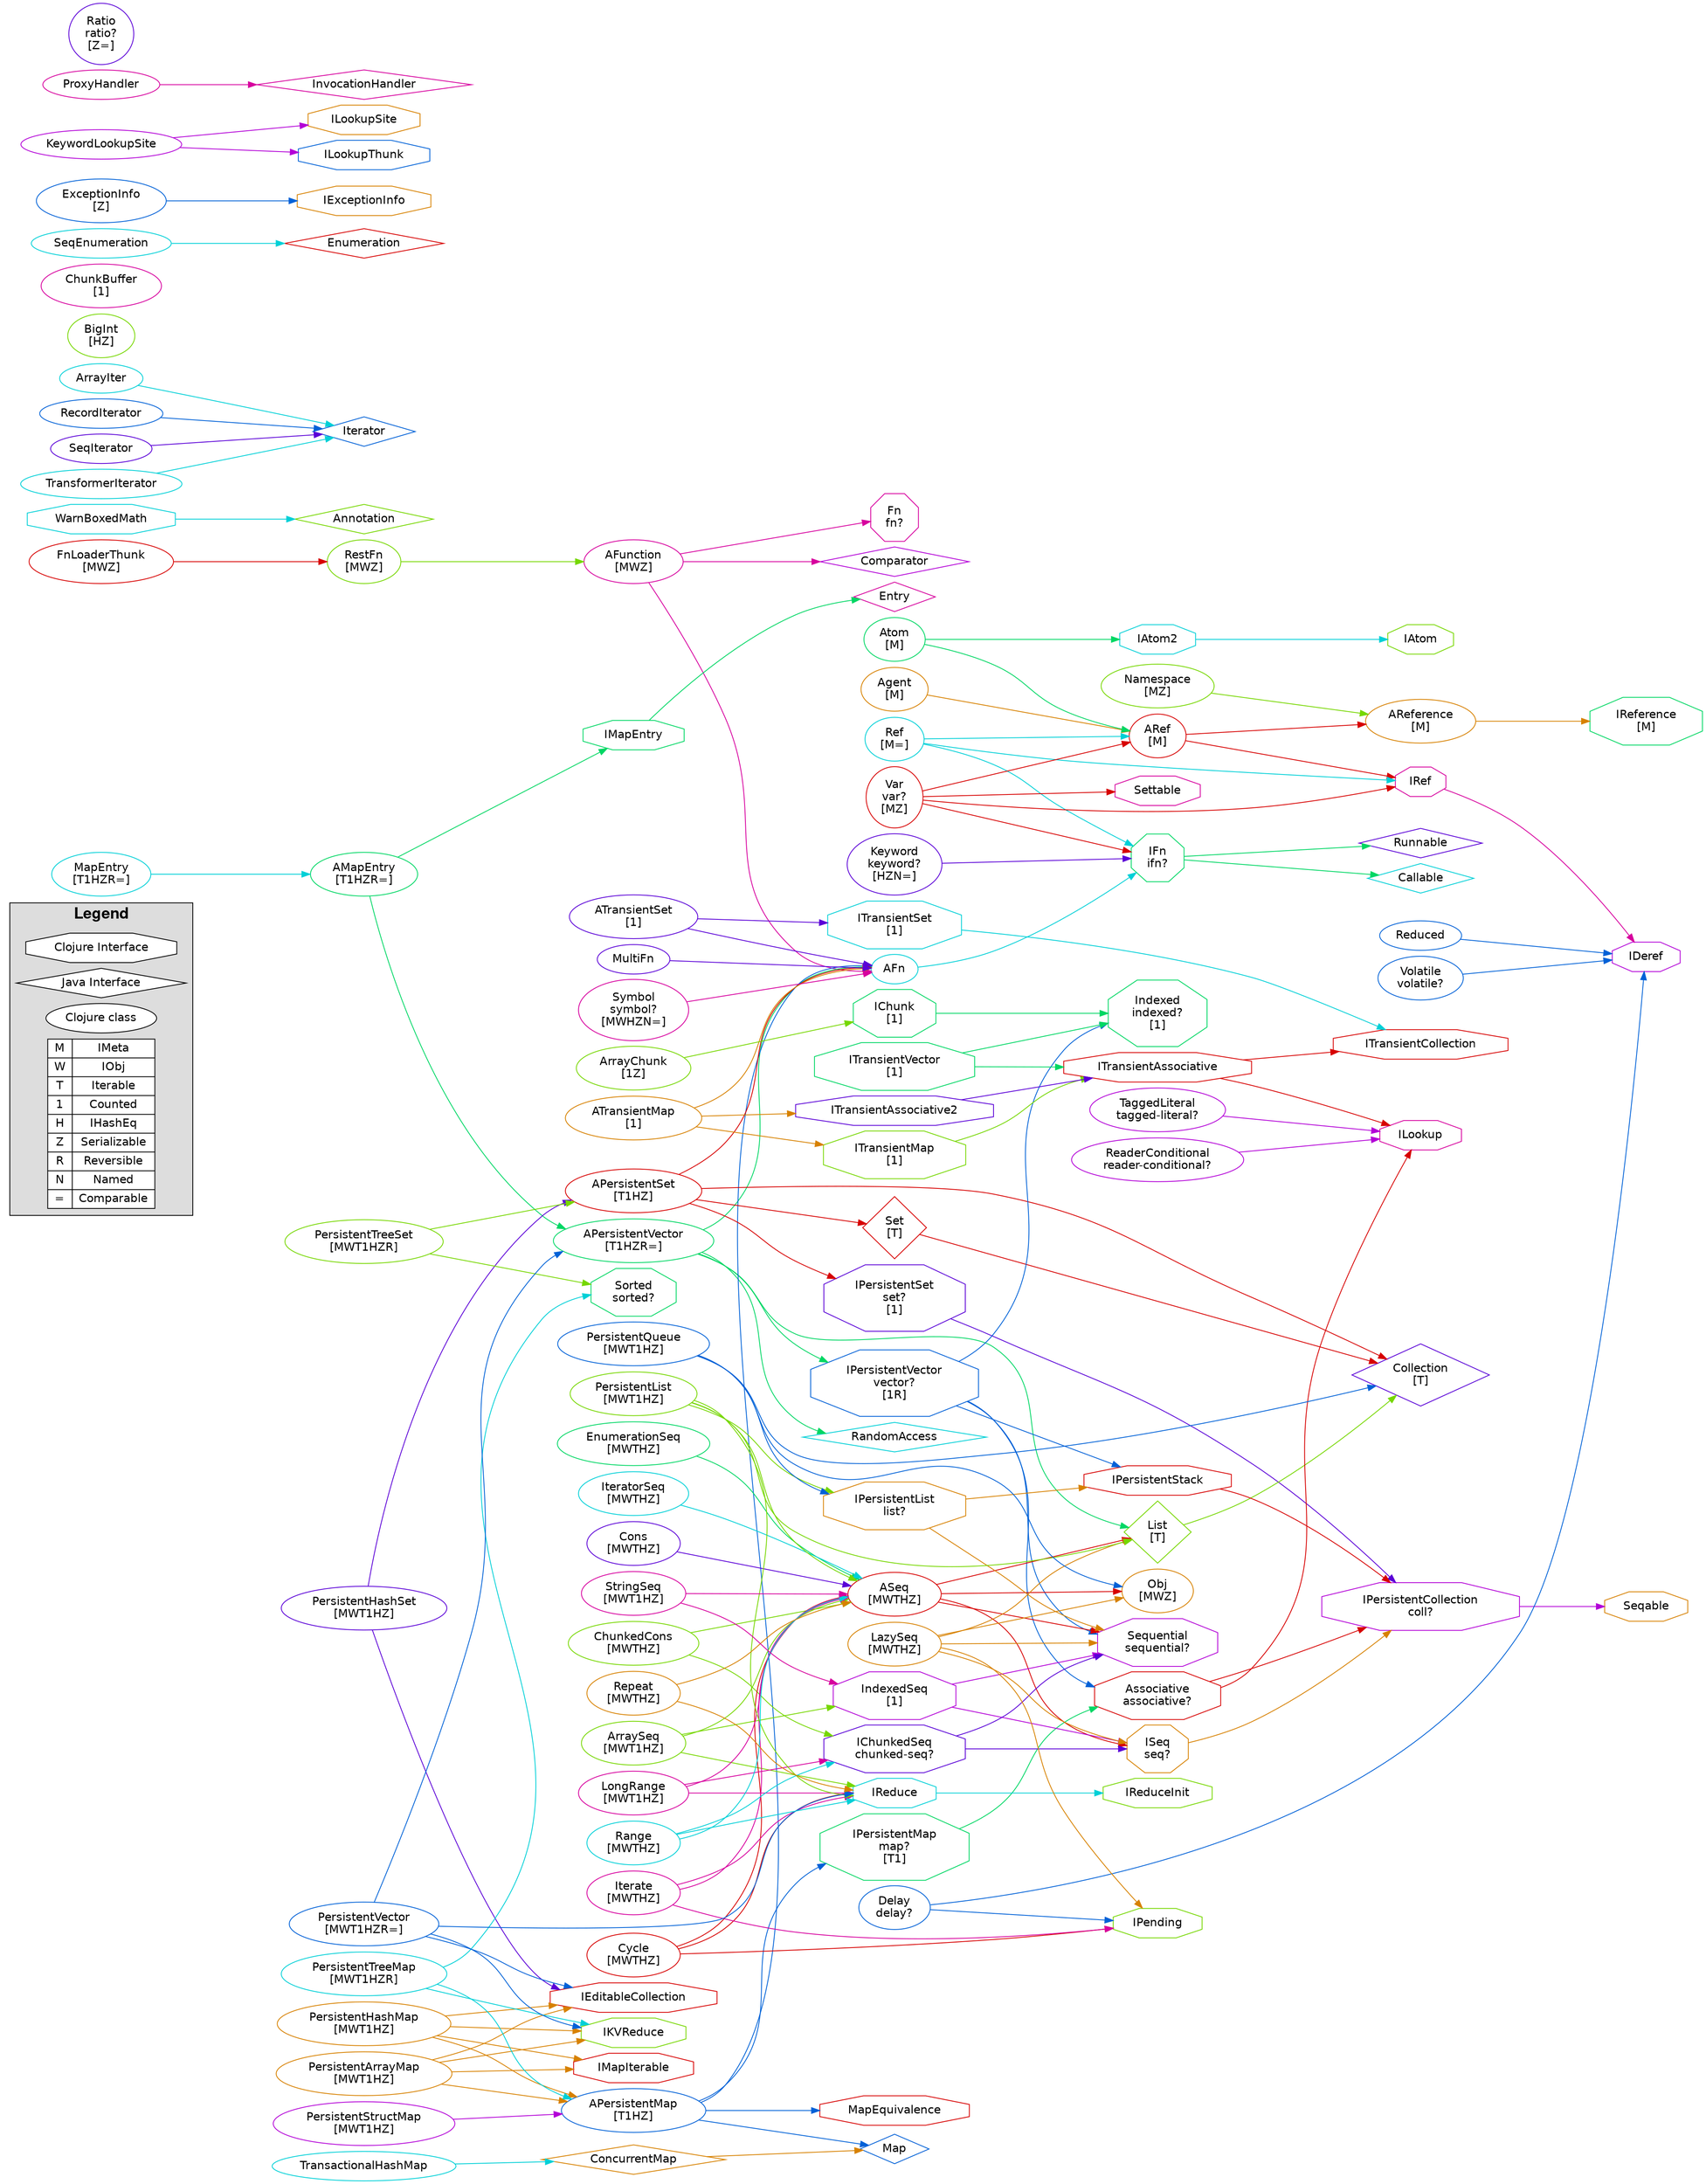 digraph {
  rankdir=LR;
  dpi=55;
  nodesep=0.10;
  ranksep=1.2;
  mclimit=2500.0;
  node[ fontname=Helvetica shape=box ];

  subgraph cluster_legend {
    label="Legend"
    fontname="Helvetica Bold"
    fontsize=19
    bgcolor="#dddddd"
    "Clojure Interface" [ shape=octagon fillcolor="#ffffff" style=filled ];
    "Java Interface" [ shape=diamond fillcolor="#ffffff" style=filled ];
    "Clojure class" [ shape=oval fillcolor="#ffffff" style=filled ];
    
    badges [
      shape=record
      style=filled
      fillcolor="#ffffff"
      label="{{M|W|T|1|H|Z|R|N|=}|{IMeta|IObj|Iterable|Counted|IHashEq|Serializable|Reversible|Named|Comparable}}"
    ]
  }
  "class clojure.lang.AFn" [ label="AFn" color="#00d0d7" shape="oval"];
  "class clojure.lang.AFn" -> "interface clojure.lang.IFn" [ color="#00d0d7" ];
  "class clojure.lang.AFunction" [ label="AFunction\n[MWZ]" color="#d7009e" shape="oval"];
  "class clojure.lang.AFunction" -> "class clojure.lang.AFn" [ color="#d7009e" ];
  "class clojure.lang.AFunction" -> "interface java.util.Comparator" [ color="#d7009e" ];
  "class clojure.lang.AFunction" -> "interface clojure.lang.Fn" [ color="#d7009e" ];
  "class clojure.lang.AMapEntry" [ label="AMapEntry\n[T1HZR=]" color="#00d764" shape="oval"];
  "class clojure.lang.AMapEntry" -> "class clojure.lang.APersistentVector" [ color="#00d764" ];
  "class clojure.lang.AMapEntry" -> "interface clojure.lang.IMapEntry" [ color="#00d764" ];
  "class clojure.lang.APersistentMap" [ label="APersistentMap\n[T1HZ]" color="#0061d7" shape="oval"];
  "class clojure.lang.APersistentMap" -> "class clojure.lang.AFn" [ color="#0061d7" ];
  "class clojure.lang.APersistentMap" -> "interface clojure.lang.IPersistentMap" [ color="#0061d7" ];
  "class clojure.lang.APersistentMap" -> "interface java.util.Map" [ color="#0061d7" ];
  "class clojure.lang.APersistentMap" -> "interface clojure.lang.MapEquivalence" [ color="#0061d7" ];
  "class clojure.lang.APersistentSet" [ label="APersistentSet\n[T1HZ]" color="#d70000" shape="oval"];
  "class clojure.lang.APersistentSet" -> "class clojure.lang.AFn" [ color="#d70000" ];
  "class clojure.lang.APersistentSet" -> "interface clojure.lang.IPersistentSet" [ color="#d70000" ];
  "class clojure.lang.APersistentSet" -> "interface java.util.Collection" [ color="#d70000" ];
  "class clojure.lang.APersistentSet" -> "interface java.util.Set" [ color="#d70000" ];
  "class clojure.lang.APersistentVector" [ label="APersistentVector\n[T1HZR=]" color="#00d764" shape="oval"];
  "class clojure.lang.APersistentVector" -> "class clojure.lang.AFn" [ color="#00d764" ];
  "class clojure.lang.APersistentVector" -> "interface clojure.lang.IPersistentVector" [ color="#00d764" ];
  "class clojure.lang.APersistentVector" -> "interface java.util.List" [ color="#00d764" ];
  "class clojure.lang.APersistentVector" -> "interface java.util.RandomAccess" [ color="#00d764" ];
  "class clojure.lang.ARef" [ label="ARef\n[M]" color="#d70000" shape="oval"];
  "class clojure.lang.ARef" -> "class clojure.lang.AReference" [ color="#d70000" ];
  "class clojure.lang.ARef" -> "interface clojure.lang.IRef" [ color="#d70000" ];
  "class clojure.lang.AReference" [ label="AReference\n[M]" color="#d78100" shape="oval"];
  "class clojure.lang.AReference" -> "interface clojure.lang.IReference" [ color="#d78100" ];
  "class clojure.lang.ASeq" [ label="ASeq\n[MWTHZ]" color="#d70000" shape="oval"];
  "class clojure.lang.ASeq" -> "class clojure.lang.Obj" [ color="#d70000" ];
  "class clojure.lang.ASeq" -> "interface clojure.lang.ISeq" [ color="#d70000" ];
  "class clojure.lang.ASeq" -> "interface clojure.lang.Sequential" [ color="#d70000" ];
  "class clojure.lang.ASeq" -> "interface java.util.List" [ color="#d70000" ];
  "class clojure.lang.ATransientMap" [ label="ATransientMap\n[1]" color="#d78100" shape="oval"];
  "class clojure.lang.ATransientMap" -> "class clojure.lang.AFn" [ color="#d78100" ];
  "class clojure.lang.ATransientMap" -> "interface clojure.lang.ITransientMap" [ color="#d78100" ];
  "class clojure.lang.ATransientMap" -> "interface clojure.lang.ITransientAssociative2" [ color="#d78100" ];
  "class clojure.lang.ATransientSet" [ label="ATransientSet\n[1]" color="#5a00d7" shape="oval"];
  "class clojure.lang.ATransientSet" -> "class clojure.lang.AFn" [ color="#5a00d7" ];
  "class clojure.lang.ATransientSet" -> "interface clojure.lang.ITransientSet" [ color="#5a00d7" ];
  "class clojure.lang.Agent" [ label="Agent\n[M]" color="#d78100" shape="oval"];
  "class clojure.lang.Agent" -> "class clojure.lang.ARef" [ color="#d78100" ];
  "interface java.lang.annotation.Annotation" [ label="Annotation" color="#76d700" shape="diamond"];
  "class clojure.lang.ArrayChunk" [ label="ArrayChunk\n[1Z]" color="#76d700" shape="oval"];
  "class clojure.lang.ArrayChunk" -> "interface clojure.lang.IChunk" [ color="#76d700" ];
  "class clojure.lang.ArrayIter" [ label="ArrayIter" color="#00d0d7" shape="oval"];
  "class clojure.lang.ArrayIter" -> "interface java.util.Iterator" [ color="#00d0d7" ];
  "class clojure.lang.ArraySeq" [ label="ArraySeq\n[MWT1HZ]" color="#76d700" shape="oval"];
  "class clojure.lang.ArraySeq" -> "class clojure.lang.ASeq" [ color="#76d700" ];
  "class clojure.lang.ArraySeq" -> "interface clojure.lang.IndexedSeq" [ color="#76d700" ];
  "class clojure.lang.ArraySeq" -> "interface clojure.lang.IReduce" [ color="#76d700" ];
  "interface clojure.lang.Associative" [ label="Associative\nassociative?" color="#d70000" shape="octagon"];
  "interface clojure.lang.Associative" -> "interface clojure.lang.IPersistentCollection" [ color="#d70000" ];
  "interface clojure.lang.Associative" -> "interface clojure.lang.ILookup" [ color="#d70000" ];
  "class clojure.lang.Atom" [ label="Atom\n[M]" color="#00d764" shape="oval"];
  "class clojure.lang.Atom" -> "class clojure.lang.ARef" [ color="#00d764" ];
  "class clojure.lang.Atom" -> "interface clojure.lang.IAtom2" [ color="#00d764" ];
  "class clojure.lang.BigInt" [ label="BigInt\n[HZ]" color="#76d700" shape="oval"];
  "interface java.util.concurrent.Callable" [ label="Callable" color="#00d0d7" shape="diamond"];
  "class clojure.lang.ChunkBuffer" [ label="ChunkBuffer\n[1]" color="#d7009e" shape="oval"];
  "class clojure.lang.ChunkedCons" [ label="ChunkedCons\n[MWTHZ]" color="#76d700" shape="oval"];
  "class clojure.lang.ChunkedCons" -> "class clojure.lang.ASeq" [ color="#76d700" ];
  "class clojure.lang.ChunkedCons" -> "interface clojure.lang.IChunkedSeq" [ color="#76d700" ];
  "interface java.util.Collection" [ label="Collection\n[T]" color="#5a00d7" shape="diamond"];
  "interface java.util.Comparator" [ label="Comparator" color="#b300d7" shape="diamond"];
  "interface java.util.concurrent.ConcurrentMap" [ label="ConcurrentMap" color="#d78100" shape="diamond"];
  "interface java.util.concurrent.ConcurrentMap" -> "interface java.util.Map" [ color="#d78100" ];
  "class clojure.lang.Cons" [ label="Cons\n[MWTHZ]" color="#5a00d7" shape="oval"];
  "class clojure.lang.Cons" -> "class clojure.lang.ASeq" [ color="#5a00d7" ];
  "class clojure.lang.Cycle" [ label="Cycle\n[MWTHZ]" color="#d70000" shape="oval"];
  "class clojure.lang.Cycle" -> "class clojure.lang.ASeq" [ color="#d70000" ];
  "class clojure.lang.Cycle" -> "interface clojure.lang.IReduce" [ color="#d70000" ];
  "class clojure.lang.Cycle" -> "interface clojure.lang.IPending" [ color="#d70000" ];
  "class clojure.lang.Delay" [ label="Delay\ndelay?" color="#0061d7" shape="oval"];
  "class clojure.lang.Delay" -> "interface clojure.lang.IDeref" [ color="#0061d7" ];
  "class clojure.lang.Delay" -> "interface clojure.lang.IPending" [ color="#0061d7" ];
  "interface java.util.Map$Entry" [ label="Entry" color="#d7009e" shape="diamond"];
  "interface java.util.Enumeration" [ label="Enumeration" color="#d70000" shape="diamond"];
  "class clojure.lang.EnumerationSeq" [ label="EnumerationSeq\n[MWTHZ]" color="#00d764" shape="oval"];
  "class clojure.lang.EnumerationSeq" -> "class clojure.lang.ASeq" [ color="#00d764" ];
  "class clojure.lang.ExceptionInfo" [ label="ExceptionInfo\n[Z]" color="#0061d7" shape="oval"];
  "class clojure.lang.ExceptionInfo" -> "interface clojure.lang.IExceptionInfo" [ color="#0061d7" ];
  "interface clojure.lang.Fn" [ label="Fn\nfn?" color="#d7009e" shape="octagon"];
  "class clojure.lang.FnLoaderThunk" [ label="FnLoaderThunk\n[MWZ]" color="#d70000" shape="oval"];
  "class clojure.lang.FnLoaderThunk" -> "class clojure.lang.RestFn" [ color="#d70000" ];
  "interface clojure.lang.IAtom" [ label="IAtom" color="#76d700" shape="octagon"];
  "interface clojure.lang.IAtom2" [ label="IAtom2" color="#00d0d7" shape="octagon"];
  "interface clojure.lang.IAtom2" -> "interface clojure.lang.IAtom" [ color="#00d0d7" ];
  "interface clojure.lang.IChunk" [ label="IChunk\n[1]" color="#00d764" shape="octagon"];
  "interface clojure.lang.IChunk" -> "interface clojure.lang.Indexed" [ color="#00d764" ];
  "interface clojure.lang.IChunkedSeq" [ label="IChunkedSeq\nchunked-seq?" color="#5a00d7" shape="octagon"];
  "interface clojure.lang.IChunkedSeq" -> "interface clojure.lang.ISeq" [ color="#5a00d7" ];
  "interface clojure.lang.IChunkedSeq" -> "interface clojure.lang.Sequential" [ color="#5a00d7" ];
  "interface clojure.lang.IDeref" [ label="IDeref" color="#b300d7" shape="octagon"];
  "interface clojure.lang.IEditableCollection" [ label="IEditableCollection" color="#d70000" shape="octagon"];
  "interface clojure.lang.IExceptionInfo" [ label="IExceptionInfo" color="#d78100" shape="octagon"];
  "interface clojure.lang.IFn" [ label="IFn\nifn?" color="#00d764" shape="octagon"];
  "interface clojure.lang.IFn" -> "interface java.util.concurrent.Callable" [ color="#00d764" ];
  "interface clojure.lang.IFn" -> "interface java.lang.Runnable" [ color="#00d764" ];
  "interface clojure.lang.IKVReduce" [ label="IKVReduce" color="#76d700" shape="octagon"];
  "interface clojure.lang.ILookup" [ label="ILookup" color="#d7009e" shape="octagon"];
  "interface clojure.lang.ILookupSite" [ label="ILookupSite" color="#d78100" shape="octagon"];
  "interface clojure.lang.ILookupThunk" [ label="ILookupThunk" color="#0061d7" shape="octagon"];
  "interface clojure.lang.IMapEntry" [ label="IMapEntry" color="#00d764" shape="octagon"];
  "interface clojure.lang.IMapEntry" -> "interface java.util.Map$Entry" [ color="#00d764" ];
  "interface clojure.lang.IMapIterable" [ label="IMapIterable" color="#d70000" shape="octagon"];
  "interface clojure.lang.IPending" [ label="IPending" color="#76d700" shape="octagon"];
  "interface clojure.lang.IPersistentCollection" [ label="IPersistentCollection\ncoll?" color="#b300d7" shape="octagon"];
  "interface clojure.lang.IPersistentCollection" -> "interface clojure.lang.Seqable" [ color="#b300d7" ];
  "interface clojure.lang.IPersistentList" [ label="IPersistentList\nlist?" color="#d78100" shape="octagon"];
  "interface clojure.lang.IPersistentList" -> "interface clojure.lang.Sequential" [ color="#d78100" ];
  "interface clojure.lang.IPersistentList" -> "interface clojure.lang.IPersistentStack" [ color="#d78100" ];
  "interface clojure.lang.IPersistentMap" [ label="IPersistentMap\nmap?\n[T1]" color="#00d764" shape="octagon"];
  "interface clojure.lang.IPersistentMap" -> "interface clojure.lang.Associative" [ color="#00d764" ];
  "interface clojure.lang.IPersistentSet" [ label="IPersistentSet\nset?\n[1]" color="#5a00d7" shape="octagon"];
  "interface clojure.lang.IPersistentSet" -> "interface clojure.lang.IPersistentCollection" [ color="#5a00d7" ];
  "interface clojure.lang.IPersistentStack" [ label="IPersistentStack" color="#d70000" shape="octagon"];
  "interface clojure.lang.IPersistentStack" -> "interface clojure.lang.IPersistentCollection" [ color="#d70000" ];
  "interface clojure.lang.IPersistentVector" [ label="IPersistentVector\nvector?\n[1R]" color="#0061d7" shape="octagon"];
  "interface clojure.lang.IPersistentVector" -> "interface clojure.lang.Associative" [ color="#0061d7" ];
  "interface clojure.lang.IPersistentVector" -> "interface clojure.lang.Sequential" [ color="#0061d7" ];
  "interface clojure.lang.IPersistentVector" -> "interface clojure.lang.IPersistentStack" [ color="#0061d7" ];
  "interface clojure.lang.IPersistentVector" -> "interface clojure.lang.Indexed" [ color="#0061d7" ];
  "interface clojure.lang.IReduce" [ label="IReduce" color="#00d0d7" shape="octagon"];
  "interface clojure.lang.IReduce" -> "interface clojure.lang.IReduceInit" [ color="#00d0d7" ];
  "interface clojure.lang.IReduceInit" [ label="IReduceInit" color="#76d700" shape="octagon"];
  "interface clojure.lang.IRef" [ label="IRef" color="#d7009e" shape="octagon"];
  "interface clojure.lang.IRef" -> "interface clojure.lang.IDeref" [ color="#d7009e" ];
  "interface clojure.lang.IReference" [ label="IReference\n[M]" color="#00d764" shape="octagon"];
  "interface clojure.lang.ISeq" [ label="ISeq\nseq?" color="#d78100" shape="octagon"];
  "interface clojure.lang.ISeq" -> "interface clojure.lang.IPersistentCollection" [ color="#d78100" ];
  "interface clojure.lang.ITransientAssociative" [ label="ITransientAssociative" color="#d70000" shape="octagon"];
  "interface clojure.lang.ITransientAssociative" -> "interface clojure.lang.ITransientCollection" [ color="#d70000" ];
  "interface clojure.lang.ITransientAssociative" -> "interface clojure.lang.ILookup" [ color="#d70000" ];
  "interface clojure.lang.ITransientAssociative2" [ label="ITransientAssociative2" color="#5a00d7" shape="octagon"];
  "interface clojure.lang.ITransientAssociative2" -> "interface clojure.lang.ITransientAssociative" [ color="#5a00d7" ];
  "interface clojure.lang.ITransientCollection" [ label="ITransientCollection" color="#d70000" shape="octagon"];
  "interface clojure.lang.ITransientMap" [ label="ITransientMap\n[1]" color="#76d700" shape="octagon"];
  "interface clojure.lang.ITransientMap" -> "interface clojure.lang.ITransientAssociative" [ color="#76d700" ];
  "interface clojure.lang.ITransientSet" [ label="ITransientSet\n[1]" color="#00d0d7" shape="octagon"];
  "interface clojure.lang.ITransientSet" -> "interface clojure.lang.ITransientCollection" [ color="#00d0d7" ];
  "interface clojure.lang.ITransientVector" [ label="ITransientVector\n[1]" color="#00d764" shape="octagon"];
  "interface clojure.lang.ITransientVector" -> "interface clojure.lang.ITransientAssociative" [ color="#00d764" ];
  "interface clojure.lang.ITransientVector" -> "interface clojure.lang.Indexed" [ color="#00d764" ];
  "interface clojure.lang.Indexed" [ label="Indexed\nindexed?\n[1]" color="#00d764" shape="octagon"];
  "interface clojure.lang.IndexedSeq" [ label="IndexedSeq\n[1]" color="#b300d7" shape="octagon"];
  "interface clojure.lang.IndexedSeq" -> "interface clojure.lang.ISeq" [ color="#b300d7" ];
  "interface clojure.lang.IndexedSeq" -> "interface clojure.lang.Sequential" [ color="#b300d7" ];
  "interface java.lang.reflect.InvocationHandler" [ label="InvocationHandler" color="#d7009e" shape="diamond"];
  "class clojure.lang.Iterate" [ label="Iterate\n[MWTHZ]" color="#d7009e" shape="oval"];
  "class clojure.lang.Iterate" -> "class clojure.lang.ASeq" [ color="#d7009e" ];
  "class clojure.lang.Iterate" -> "interface clojure.lang.IReduce" [ color="#d7009e" ];
  "class clojure.lang.Iterate" -> "interface clojure.lang.IPending" [ color="#d7009e" ];
  "interface java.util.Iterator" [ label="Iterator" color="#0061d7" shape="diamond"];
  "class clojure.lang.IteratorSeq" [ label="IteratorSeq\n[MWTHZ]" color="#00d0d7" shape="oval"];
  "class clojure.lang.IteratorSeq" -> "class clojure.lang.ASeq" [ color="#00d0d7" ];
  "class clojure.lang.Keyword" [ label="Keyword\nkeyword?\n[HZN=]" color="#5a00d7" shape="oval"];
  "class clojure.lang.Keyword" -> "interface clojure.lang.IFn" [ color="#5a00d7" ];
  "class clojure.lang.KeywordLookupSite" [ label="KeywordLookupSite" color="#b300d7" shape="oval"];
  "class clojure.lang.KeywordLookupSite" -> "interface clojure.lang.ILookupSite" [ color="#b300d7" ];
  "class clojure.lang.KeywordLookupSite" -> "interface clojure.lang.ILookupThunk" [ color="#b300d7" ];
  "class clojure.lang.LazySeq" [ label="LazySeq\n[MWTHZ]" color="#d78100" shape="oval"];
  "class clojure.lang.LazySeq" -> "class clojure.lang.Obj" [ color="#d78100" ];
  "class clojure.lang.LazySeq" -> "interface clojure.lang.ISeq" [ color="#d78100" ];
  "class clojure.lang.LazySeq" -> "interface clojure.lang.Sequential" [ color="#d78100" ];
  "class clojure.lang.LazySeq" -> "interface java.util.List" [ color="#d78100" ];
  "class clojure.lang.LazySeq" -> "interface clojure.lang.IPending" [ color="#d78100" ];
  "interface java.util.List" [ label="List\n[T]" color="#76d700" shape="diamond"];
  "interface java.util.List" -> "interface java.util.Collection" [ color="#76d700" ];
  "class clojure.lang.LongRange" [ label="LongRange\n[MWT1HZ]" color="#d7009e" shape="oval"];
  "class clojure.lang.LongRange" -> "class clojure.lang.ASeq" [ color="#d7009e" ];
  "class clojure.lang.LongRange" -> "interface clojure.lang.IChunkedSeq" [ color="#d7009e" ];
  "class clojure.lang.LongRange" -> "interface clojure.lang.IReduce" [ color="#d7009e" ];
  "interface java.util.Map" [ label="Map" color="#0061d7" shape="diamond"];
  "class clojure.lang.MapEntry" [ label="MapEntry\n[T1HZR=]" color="#00d0d7" shape="oval"];
  "class clojure.lang.MapEntry" -> "class clojure.lang.AMapEntry" [ color="#00d0d7" ];
  "interface clojure.lang.MapEquivalence" [ label="MapEquivalence" color="#d70000" shape="octagon"];
  "class clojure.lang.MultiFn" [ label="MultiFn" color="#5a00d7" shape="oval"];
  "class clojure.lang.MultiFn" -> "class clojure.lang.AFn" [ color="#5a00d7" ];
  "class clojure.lang.Namespace" [ label="Namespace\n[MZ]" color="#76d700" shape="oval"];
  "class clojure.lang.Namespace" -> "class clojure.lang.AReference" [ color="#76d700" ];
  "class clojure.lang.Obj" [ label="Obj\n[MWZ]" color="#d78100" shape="oval"];
  "class clojure.lang.PersistentArrayMap" [ label="PersistentArrayMap\n[MWT1HZ]" color="#d78100" shape="oval"];
  "class clojure.lang.PersistentArrayMap" -> "class clojure.lang.APersistentMap" [ color="#d78100" ];
  "class clojure.lang.PersistentArrayMap" -> "interface clojure.lang.IEditableCollection" [ color="#d78100" ];
  "class clojure.lang.PersistentArrayMap" -> "interface clojure.lang.IMapIterable" [ color="#d78100" ];
  "class clojure.lang.PersistentArrayMap" -> "interface clojure.lang.IKVReduce" [ color="#d78100" ];
  "class clojure.lang.PersistentHashMap" [ label="PersistentHashMap\n[MWT1HZ]" color="#d78100" shape="oval"];
  "class clojure.lang.PersistentHashMap" -> "class clojure.lang.APersistentMap" [ color="#d78100" ];
  "class clojure.lang.PersistentHashMap" -> "interface clojure.lang.IEditableCollection" [ color="#d78100" ];
  "class clojure.lang.PersistentHashMap" -> "interface clojure.lang.IMapIterable" [ color="#d78100" ];
  "class clojure.lang.PersistentHashMap" -> "interface clojure.lang.IKVReduce" [ color="#d78100" ];
  "class clojure.lang.PersistentHashSet" [ label="PersistentHashSet\n[MWT1HZ]" color="#5a00d7" shape="oval"];
  "class clojure.lang.PersistentHashSet" -> "class clojure.lang.APersistentSet" [ color="#5a00d7" ];
  "class clojure.lang.PersistentHashSet" -> "interface clojure.lang.IEditableCollection" [ color="#5a00d7" ];
  "class clojure.lang.PersistentList" [ label="PersistentList\n[MWT1HZ]" color="#76d700" shape="oval"];
  "class clojure.lang.PersistentList" -> "class clojure.lang.ASeq" [ color="#76d700" ];
  "class clojure.lang.PersistentList" -> "interface clojure.lang.IPersistentList" [ color="#76d700" ];
  "class clojure.lang.PersistentList" -> "interface clojure.lang.IReduce" [ color="#76d700" ];
  "class clojure.lang.PersistentList" -> "interface java.util.List" [ color="#76d700" ];
  "class clojure.lang.PersistentQueue" [ label="PersistentQueue\n[MWT1HZ]" color="#0061d7" shape="oval"];
  "class clojure.lang.PersistentQueue" -> "class clojure.lang.Obj" [ color="#0061d7" ];
  "class clojure.lang.PersistentQueue" -> "interface clojure.lang.IPersistentList" [ color="#0061d7" ];
  "class clojure.lang.PersistentQueue" -> "interface java.util.Collection" [ color="#0061d7" ];
  "class clojure.lang.PersistentStructMap" [ label="PersistentStructMap\n[MWT1HZ]" color="#b300d7" shape="oval"];
  "class clojure.lang.PersistentStructMap" -> "class clojure.lang.APersistentMap" [ color="#b300d7" ];
  "class clojure.lang.PersistentTreeMap" [ label="PersistentTreeMap\n[MWT1HZR]" color="#00d0d7" shape="oval"];
  "class clojure.lang.PersistentTreeMap" -> "class clojure.lang.APersistentMap" [ color="#00d0d7" ];
  "class clojure.lang.PersistentTreeMap" -> "interface clojure.lang.Sorted" [ color="#00d0d7" ];
  "class clojure.lang.PersistentTreeMap" -> "interface clojure.lang.IKVReduce" [ color="#00d0d7" ];
  "class clojure.lang.PersistentTreeSet" [ label="PersistentTreeSet\n[MWT1HZR]" color="#76d700" shape="oval"];
  "class clojure.lang.PersistentTreeSet" -> "class clojure.lang.APersistentSet" [ color="#76d700" ];
  "class clojure.lang.PersistentTreeSet" -> "interface clojure.lang.Sorted" [ color="#76d700" ];
  "class clojure.lang.PersistentVector" [ label="PersistentVector\n[MWT1HZR=]" color="#0061d7" shape="oval"];
  "class clojure.lang.PersistentVector" -> "class clojure.lang.APersistentVector" [ color="#0061d7" ];
  "class clojure.lang.PersistentVector" -> "interface clojure.lang.IEditableCollection" [ color="#0061d7" ];
  "class clojure.lang.PersistentVector" -> "interface clojure.lang.IReduce" [ color="#0061d7" ];
  "class clojure.lang.PersistentVector" -> "interface clojure.lang.IKVReduce" [ color="#0061d7" ];
  "class clojure.lang.ProxyHandler" [ label="ProxyHandler" color="#d7009e" shape="oval"];
  "class clojure.lang.ProxyHandler" -> "interface java.lang.reflect.InvocationHandler" [ color="#d7009e" ];
  "interface java.util.RandomAccess" [ label="RandomAccess" color="#00d0d7" shape="diamond"];
  "class clojure.lang.Range" [ label="Range\n[MWTHZ]" color="#00d0d7" shape="oval"];
  "class clojure.lang.Range" -> "class clojure.lang.ASeq" [ color="#00d0d7" ];
  "class clojure.lang.Range" -> "interface clojure.lang.IChunkedSeq" [ color="#00d0d7" ];
  "class clojure.lang.Range" -> "interface clojure.lang.IReduce" [ color="#00d0d7" ];
  "class clojure.lang.Ratio" [ label="Ratio\nratio?\n[Z=]" color="#5a00d7" shape="oval"];
  "class clojure.lang.ReaderConditional" [ label="ReaderConditional\nreader-conditional?" color="#b300d7" shape="oval"];
  "class clojure.lang.ReaderConditional" -> "interface clojure.lang.ILookup" [ color="#b300d7" ];
  "class clojure.lang.RecordIterator" [ label="RecordIterator" color="#0061d7" shape="oval"];
  "class clojure.lang.RecordIterator" -> "interface java.util.Iterator" [ color="#0061d7" ];
  "class clojure.lang.Reduced" [ label="Reduced" color="#0061d7" shape="oval"];
  "class clojure.lang.Reduced" -> "interface clojure.lang.IDeref" [ color="#0061d7" ];
  "class clojure.lang.Ref" [ label="Ref\n[M=]" color="#00d0d7" shape="oval"];
  "class clojure.lang.Ref" -> "class clojure.lang.ARef" [ color="#00d0d7" ];
  "class clojure.lang.Ref" -> "interface clojure.lang.IFn" [ color="#00d0d7" ];
  "class clojure.lang.Ref" -> "interface clojure.lang.IRef" [ color="#00d0d7" ];
  "class clojure.lang.Repeat" [ label="Repeat\n[MWTHZ]" color="#d78100" shape="oval"];
  "class clojure.lang.Repeat" -> "class clojure.lang.ASeq" [ color="#d78100" ];
  "class clojure.lang.Repeat" -> "interface clojure.lang.IReduce" [ color="#d78100" ];
  "class clojure.lang.RestFn" [ label="RestFn\n[MWZ]" color="#76d700" shape="oval"];
  "class clojure.lang.RestFn" -> "class clojure.lang.AFunction" [ color="#76d700" ];
  "interface java.lang.Runnable" [ label="Runnable" color="#5a00d7" shape="diamond"];
  "class clojure.lang.SeqEnumeration" [ label="SeqEnumeration" color="#00d0d7" shape="oval"];
  "class clojure.lang.SeqEnumeration" -> "interface java.util.Enumeration" [ color="#00d0d7" ];
  "class clojure.lang.SeqIterator" [ label="SeqIterator" color="#5a00d7" shape="oval"];
  "class clojure.lang.SeqIterator" -> "interface java.util.Iterator" [ color="#5a00d7" ];
  "interface clojure.lang.Seqable" [ label="Seqable" color="#d78100" shape="octagon"];
  "interface clojure.lang.Sequential" [ label="Sequential\nsequential?" color="#b300d7" shape="octagon"];
  "interface java.util.Set" [ label="Set\n[T]" color="#d70000" shape="diamond"];
  "interface java.util.Set" -> "interface java.util.Collection" [ color="#d70000" ];
  "interface clojure.lang.Settable" [ label="Settable" color="#d7009e" shape="octagon"];
  "interface clojure.lang.Sorted" [ label="Sorted\nsorted?" color="#00d764" shape="octagon"];
  "class clojure.lang.StringSeq" [ label="StringSeq\n[MWT1HZ]" color="#d7009e" shape="oval"];
  "class clojure.lang.StringSeq" -> "class clojure.lang.ASeq" [ color="#d7009e" ];
  "class clojure.lang.StringSeq" -> "interface clojure.lang.IndexedSeq" [ color="#d7009e" ];
  "class clojure.lang.Symbol" [ label="Symbol\nsymbol?\n[MWHZN=]" color="#d7009e" shape="oval"];
  "class clojure.lang.Symbol" -> "class clojure.lang.AFn" [ color="#d7009e" ];
  "class clojure.lang.TaggedLiteral" [ label="TaggedLiteral\ntagged-literal?" color="#b300d7" shape="oval"];
  "class clojure.lang.TaggedLiteral" -> "interface clojure.lang.ILookup" [ color="#b300d7" ];
  "class clojure.lang.TransactionalHashMap" [ label="TransactionalHashMap" color="#00d0d7" shape="oval"];
  "class clojure.lang.TransactionalHashMap" -> "interface java.util.concurrent.ConcurrentMap" [ color="#00d0d7" ];
  "class clojure.lang.TransformerIterator" [ label="TransformerIterator" color="#00d0d7" shape="oval"];
  "class clojure.lang.TransformerIterator" -> "interface java.util.Iterator" [ color="#00d0d7" ];
  "class clojure.lang.Var" [ label="Var\nvar?\n[MZ]" color="#d70000" shape="oval"];
  "class clojure.lang.Var" -> "class clojure.lang.ARef" [ color="#d70000" ];
  "class clojure.lang.Var" -> "interface clojure.lang.IFn" [ color="#d70000" ];
  "class clojure.lang.Var" -> "interface clojure.lang.IRef" [ color="#d70000" ];
  "class clojure.lang.Var" -> "interface clojure.lang.Settable" [ color="#d70000" ];
  "class clojure.lang.Volatile" [ label="Volatile\nvolatile?" color="#0061d7" shape="oval"];
  "class clojure.lang.Volatile" -> "interface clojure.lang.IDeref" [ color="#0061d7" ];
  "interface clojure.lang.WarnBoxedMath" [ label="WarnBoxedMath" color="#00d0d7" shape="octagon"];
  "interface clojure.lang.WarnBoxedMath" -> "interface java.lang.annotation.Annotation" [ color="#00d0d7" ];
}
